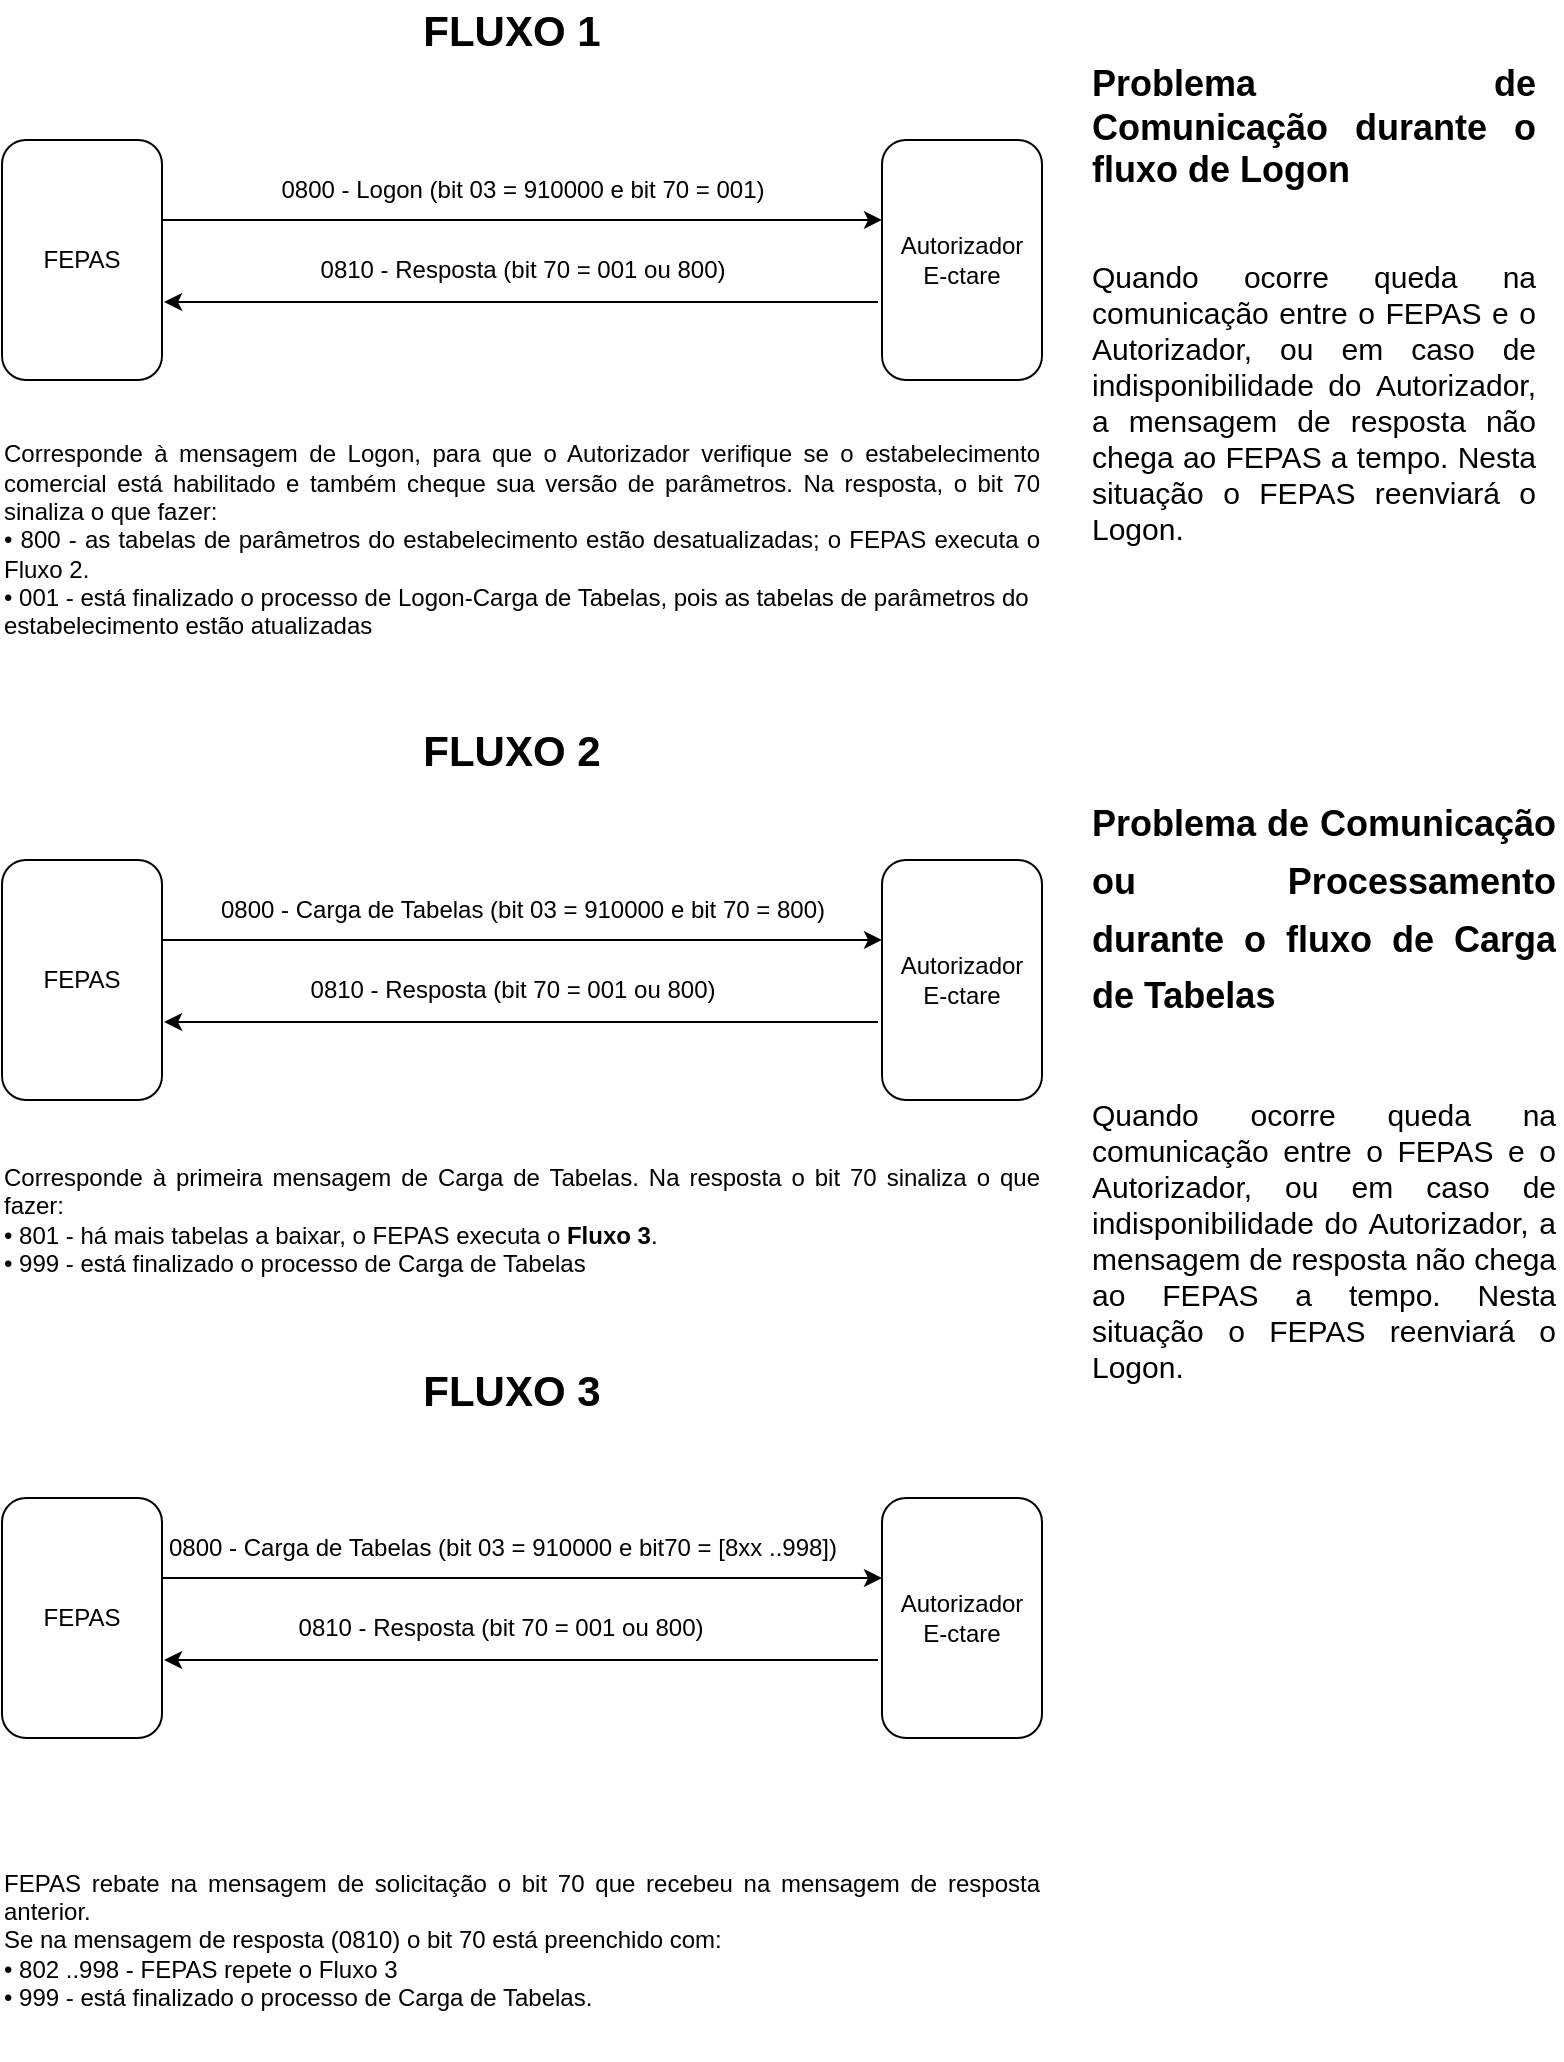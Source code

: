 <mxfile version="22.1.16" type="device" pages="3">
  <diagram id="C5RBs43oDa-KdzZeNtuy" name="Flugrama FEPAS - Autorizador">
    <mxGraphModel dx="926" dy="560" grid="1" gridSize="10" guides="1" tooltips="1" connect="1" arrows="1" fold="1" page="1" pageScale="1" pageWidth="827" pageHeight="1169" math="0" shadow="0">
      <root>
        <mxCell id="WIyWlLk6GJQsqaUBKTNV-0" />
        <mxCell id="WIyWlLk6GJQsqaUBKTNV-1" parent="WIyWlLk6GJQsqaUBKTNV-0" />
        <mxCell id="EzLDrlJiap-YBhieLcaM-4" value="FEPAS" style="rounded=1;whiteSpace=wrap;html=1;" vertex="1" parent="WIyWlLk6GJQsqaUBKTNV-1">
          <mxGeometry x="40" y="80" width="80" height="120" as="geometry" />
        </mxCell>
        <mxCell id="EzLDrlJiap-YBhieLcaM-7" value="Autorizador&lt;br&gt;E-ctare" style="rounded=1;whiteSpace=wrap;html=1;" vertex="1" parent="WIyWlLk6GJQsqaUBKTNV-1">
          <mxGeometry x="480" y="80" width="80" height="120" as="geometry" />
        </mxCell>
        <mxCell id="EzLDrlJiap-YBhieLcaM-14" value="" style="endArrow=classic;html=1;rounded=0;entryX=0;entryY=0.333;entryDx=0;entryDy=0;entryPerimeter=0;" edge="1" parent="WIyWlLk6GJQsqaUBKTNV-1" target="EzLDrlJiap-YBhieLcaM-7">
          <mxGeometry width="50" height="50" relative="1" as="geometry">
            <mxPoint x="120" y="120.04" as="sourcePoint" />
            <mxPoint x="300" y="120.0" as="targetPoint" />
          </mxGeometry>
        </mxCell>
        <mxCell id="EzLDrlJiap-YBhieLcaM-21" value="" style="endArrow=classic;html=1;rounded=0;exitX=-0.025;exitY=0.675;exitDx=0;exitDy=0;exitPerimeter=0;entryX=1.013;entryY=0.675;entryDx=0;entryDy=0;entryPerimeter=0;" edge="1" parent="WIyWlLk6GJQsqaUBKTNV-1" source="EzLDrlJiap-YBhieLcaM-7" target="EzLDrlJiap-YBhieLcaM-4">
          <mxGeometry width="50" height="50" relative="1" as="geometry">
            <mxPoint x="150" y="260" as="sourcePoint" />
            <mxPoint x="200" y="210" as="targetPoint" />
            <Array as="points">
              <mxPoint x="200" y="161" />
            </Array>
          </mxGeometry>
        </mxCell>
        <mxCell id="EzLDrlJiap-YBhieLcaM-25" value="&lt;div&gt;0800 - Logon (bit 03 = 910000 e bit 70 = 001)&lt;/div&gt;" style="text;html=1;align=center;verticalAlign=middle;resizable=0;points=[];autosize=1;strokeColor=none;fillColor=none;" vertex="1" parent="WIyWlLk6GJQsqaUBKTNV-1">
          <mxGeometry x="165" y="90" width="270" height="30" as="geometry" />
        </mxCell>
        <mxCell id="EzLDrlJiap-YBhieLcaM-26" value="FEPAS" style="rounded=1;whiteSpace=wrap;html=1;" vertex="1" parent="WIyWlLk6GJQsqaUBKTNV-1">
          <mxGeometry x="40" y="440" width="80" height="120" as="geometry" />
        </mxCell>
        <mxCell id="EzLDrlJiap-YBhieLcaM-27" value="Autorizador&lt;br&gt;E-ctare" style="rounded=1;whiteSpace=wrap;html=1;" vertex="1" parent="WIyWlLk6GJQsqaUBKTNV-1">
          <mxGeometry x="480" y="440" width="80" height="120" as="geometry" />
        </mxCell>
        <mxCell id="EzLDrlJiap-YBhieLcaM-28" value="" style="endArrow=classic;html=1;rounded=0;entryX=0;entryY=0.333;entryDx=0;entryDy=0;entryPerimeter=0;" edge="1" parent="WIyWlLk6GJQsqaUBKTNV-1" target="EzLDrlJiap-YBhieLcaM-27">
          <mxGeometry width="50" height="50" relative="1" as="geometry">
            <mxPoint x="120" y="480.04" as="sourcePoint" />
            <mxPoint x="300" y="480" as="targetPoint" />
          </mxGeometry>
        </mxCell>
        <mxCell id="EzLDrlJiap-YBhieLcaM-29" value="" style="endArrow=classic;html=1;rounded=0;exitX=-0.025;exitY=0.675;exitDx=0;exitDy=0;exitPerimeter=0;entryX=1.013;entryY=0.675;entryDx=0;entryDy=0;entryPerimeter=0;" edge="1" parent="WIyWlLk6GJQsqaUBKTNV-1" source="EzLDrlJiap-YBhieLcaM-27" target="EzLDrlJiap-YBhieLcaM-26">
          <mxGeometry width="50" height="50" relative="1" as="geometry">
            <mxPoint x="150" y="620" as="sourcePoint" />
            <mxPoint x="200" y="570" as="targetPoint" />
            <Array as="points">
              <mxPoint x="200" y="521" />
            </Array>
          </mxGeometry>
        </mxCell>
        <mxCell id="EzLDrlJiap-YBhieLcaM-30" value="&lt;div&gt;0800 - Carga de Tabelas (bit 03 = 910000 e bit 70 = 800)&lt;/div&gt;" style="text;html=1;align=center;verticalAlign=middle;resizable=0;points=[];autosize=1;strokeColor=none;fillColor=none;" vertex="1" parent="WIyWlLk6GJQsqaUBKTNV-1">
          <mxGeometry x="135" y="450" width="330" height="30" as="geometry" />
        </mxCell>
        <mxCell id="EzLDrlJiap-YBhieLcaM-31" value="FEPAS" style="rounded=1;whiteSpace=wrap;html=1;" vertex="1" parent="WIyWlLk6GJQsqaUBKTNV-1">
          <mxGeometry x="40" y="759" width="80" height="120" as="geometry" />
        </mxCell>
        <mxCell id="EzLDrlJiap-YBhieLcaM-32" value="Autorizador&lt;br&gt;E-ctare" style="rounded=1;whiteSpace=wrap;html=1;" vertex="1" parent="WIyWlLk6GJQsqaUBKTNV-1">
          <mxGeometry x="480" y="759" width="80" height="120" as="geometry" />
        </mxCell>
        <mxCell id="EzLDrlJiap-YBhieLcaM-34" value="" style="endArrow=classic;html=1;rounded=0;exitX=-0.025;exitY=0.675;exitDx=0;exitDy=0;exitPerimeter=0;entryX=1.013;entryY=0.675;entryDx=0;entryDy=0;entryPerimeter=0;" edge="1" parent="WIyWlLk6GJQsqaUBKTNV-1" source="EzLDrlJiap-YBhieLcaM-32" target="EzLDrlJiap-YBhieLcaM-31">
          <mxGeometry width="50" height="50" relative="1" as="geometry">
            <mxPoint x="140" y="939" as="sourcePoint" />
            <mxPoint x="190" y="889" as="targetPoint" />
            <Array as="points">
              <mxPoint x="190" y="840" />
            </Array>
          </mxGeometry>
        </mxCell>
        <mxCell id="EzLDrlJiap-YBhieLcaM-35" value="&lt;div&gt;0800 - Carga de Tabelas (bit 03 = 910000 e bit70 = [8xx ..998])&lt;/div&gt;" style="text;html=1;align=center;verticalAlign=middle;resizable=0;points=[];autosize=1;strokeColor=none;fillColor=none;" vertex="1" parent="WIyWlLk6GJQsqaUBKTNV-1">
          <mxGeometry x="110" y="769" width="360" height="30" as="geometry" />
        </mxCell>
        <mxCell id="EzLDrlJiap-YBhieLcaM-37" value="&lt;div&gt;0810 - Resposta (bit 70 = 001 ou 800)&lt;/div&gt;" style="text;html=1;align=center;verticalAlign=middle;resizable=0;points=[];autosize=1;strokeColor=none;fillColor=none;" vertex="1" parent="WIyWlLk6GJQsqaUBKTNV-1">
          <mxGeometry x="185" y="130" width="230" height="30" as="geometry" />
        </mxCell>
        <mxCell id="EzLDrlJiap-YBhieLcaM-38" value="&lt;div&gt;0810 - Resposta (bit 70 = 001 ou 800)&lt;/div&gt;" style="text;html=1;align=center;verticalAlign=middle;resizable=0;points=[];autosize=1;strokeColor=none;fillColor=none;" vertex="1" parent="WIyWlLk6GJQsqaUBKTNV-1">
          <mxGeometry x="180" y="490" width="230" height="30" as="geometry" />
        </mxCell>
        <mxCell id="EzLDrlJiap-YBhieLcaM-39" value="&lt;div&gt;0810 - Resposta (bit 70 = 001 ou 800)&lt;/div&gt;" style="text;html=1;align=center;verticalAlign=middle;resizable=0;points=[];autosize=1;strokeColor=none;fillColor=none;" vertex="1" parent="WIyWlLk6GJQsqaUBKTNV-1">
          <mxGeometry x="174" y="809" width="230" height="30" as="geometry" />
        </mxCell>
        <mxCell id="EzLDrlJiap-YBhieLcaM-42" value="&lt;div style=&quot;text-align: justify;&quot;&gt;Corresponde à mensagem de Logon, para que o Autorizador verifique se o estabelecimento comercial está habilitado e também cheque sua versão de parâmetros. Na resposta, o bit 70 sinaliza o que fazer:&lt;/div&gt;&lt;div style=&quot;text-align: justify;&quot;&gt;• 800 - as tabelas de parâmetros do estabelecimento estão desatualizadas; o FEPAS executa o Fluxo 2.&lt;/div&gt;&lt;div style=&quot;text-align: justify;&quot;&gt;• 001 - está finalizado o processo de Logon-Carga de Tabelas, pois as tabelas de parâmetros do&lt;/div&gt;&lt;div style=&quot;text-align: justify;&quot;&gt;estabelecimento estão atualizadas&lt;/div&gt;" style="text;html=1;strokeColor=none;fillColor=none;align=center;verticalAlign=middle;whiteSpace=wrap;rounded=0;" vertex="1" parent="WIyWlLk6GJQsqaUBKTNV-1">
          <mxGeometry x="40" y="220" width="520" height="120" as="geometry" />
        </mxCell>
        <mxCell id="EzLDrlJiap-YBhieLcaM-43" value="FLUXO 1" style="text;html=1;strokeColor=none;fillColor=none;align=center;verticalAlign=middle;whiteSpace=wrap;rounded=0;fontSize=21;fontStyle=1" vertex="1" parent="WIyWlLk6GJQsqaUBKTNV-1">
          <mxGeometry x="200" y="10" width="190" height="30" as="geometry" />
        </mxCell>
        <mxCell id="EzLDrlJiap-YBhieLcaM-45" value="" style="endArrow=classic;html=1;rounded=0;entryX=0;entryY=0.333;entryDx=0;entryDy=0;entryPerimeter=0;" edge="1" parent="WIyWlLk6GJQsqaUBKTNV-1">
          <mxGeometry width="50" height="50" relative="1" as="geometry">
            <mxPoint x="120" y="799.04" as="sourcePoint" />
            <mxPoint x="480" y="799" as="targetPoint" />
          </mxGeometry>
        </mxCell>
        <mxCell id="EzLDrlJiap-YBhieLcaM-46" value="&lt;div style=&quot;text-align: justify;&quot;&gt;&lt;div&gt;&lt;span style=&quot;background-color: initial;&quot;&gt;Corresponde à primeira mensagem de Carga de Tabelas. Na resposta o bit 70 sinaliza o que fazer:&lt;/span&gt;&lt;br&gt;&lt;/div&gt;&lt;div&gt;• 801 - há mais tabelas a baixar, o FEPAS executa o &lt;b&gt;Fluxo 3&lt;/b&gt;.&lt;/div&gt;&lt;div&gt;• 999 - está finalizado o processo de Carga de Tabelas&lt;/div&gt;&lt;/div&gt;" style="text;html=1;strokeColor=none;fillColor=none;align=center;verticalAlign=middle;whiteSpace=wrap;rounded=0;" vertex="1" parent="WIyWlLk6GJQsqaUBKTNV-1">
          <mxGeometry x="40" y="560" width="520" height="120" as="geometry" />
        </mxCell>
        <mxCell id="EzLDrlJiap-YBhieLcaM-47" value="FLUXO 2" style="text;html=1;strokeColor=none;fillColor=none;align=center;verticalAlign=middle;whiteSpace=wrap;rounded=0;fontSize=21;fontStyle=1" vertex="1" parent="WIyWlLk6GJQsqaUBKTNV-1">
          <mxGeometry x="200" y="370" width="190" height="30" as="geometry" />
        </mxCell>
        <mxCell id="EzLDrlJiap-YBhieLcaM-48" value="FLUXO 3" style="text;html=1;strokeColor=none;fillColor=none;align=center;verticalAlign=middle;whiteSpace=wrap;rounded=0;fontSize=21;fontStyle=1" vertex="1" parent="WIyWlLk6GJQsqaUBKTNV-1">
          <mxGeometry x="200" y="690" width="190" height="30" as="geometry" />
        </mxCell>
        <mxCell id="EzLDrlJiap-YBhieLcaM-49" value="&lt;div style=&quot;text-align: justify;&quot;&gt;&lt;div&gt;FEPAS rebate na mensagem de solicitação o bit 70 que recebeu na mensagem de resposta anterior.&amp;nbsp;&lt;/div&gt;&lt;div&gt;Se na mensagem de resposta (0810) o bit 70 está preenchido com:&lt;/div&gt;&lt;div&gt;• 802 ..998 - FEPAS repete o Fluxo 3&lt;/div&gt;&lt;div&gt;• 999 - está finalizado o processo de Carga de Tabelas.&lt;/div&gt;&lt;/div&gt;" style="text;html=1;strokeColor=none;fillColor=none;align=center;verticalAlign=middle;whiteSpace=wrap;rounded=0;" vertex="1" parent="WIyWlLk6GJQsqaUBKTNV-1">
          <mxGeometry x="40" y="920" width="520" height="120" as="geometry" />
        </mxCell>
        <mxCell id="EzLDrlJiap-YBhieLcaM-51" value="&lt;h1 style=&quot;text-align: justify; font-size: 18px;&quot;&gt;&lt;font style=&quot;font-size: 18px;&quot;&gt;Problema de Comunicação durante o fluxo de Logon&lt;br&gt;&lt;/font&gt;&lt;/h1&gt;&lt;div style=&quot;text-align: justify; font-size: 18px;&quot;&gt;&lt;br&gt;&lt;/div&gt;&lt;div style=&quot;font-size: 15px;&quot;&gt;&lt;div style=&quot;text-align: justify;&quot;&gt;Quando ocorre queda na comunicação entre o FEPAS e o Autorizador, ou em caso de indisponibilidade do&amp;nbsp;&lt;span style=&quot;background-color: initial;&quot;&gt;Autorizador, a mensagem de resposta não chega ao FEPAS a tempo. Nesta situação o FEPAS reenviará o Logon.&lt;/span&gt;&lt;/div&gt;&lt;/div&gt;" style="text;html=1;strokeColor=none;fillColor=none;spacing=5;spacingTop=-20;whiteSpace=wrap;overflow=hidden;rounded=0;" vertex="1" parent="WIyWlLk6GJQsqaUBKTNV-1">
          <mxGeometry x="580" y="40" width="230" height="270" as="geometry" />
        </mxCell>
        <mxCell id="EzLDrlJiap-YBhieLcaM-52" value="&lt;h1 style=&quot;text-align: justify;&quot;&gt;&lt;font style=&quot;&quot;&gt;&lt;font style=&quot;font-size: 18px;&quot;&gt;Problema de Comunicação ou Processamento durante o fluxo de Carga de Tabelas&lt;/font&gt;&lt;br&gt;&lt;/font&gt;&lt;/h1&gt;&lt;div style=&quot;text-align: justify; font-size: 18px;&quot;&gt;&lt;br&gt;&lt;/div&gt;&lt;div style=&quot;font-size: 15px;&quot;&gt;&lt;div style=&quot;text-align: justify;&quot;&gt;Quando ocorre queda na comunicação entre o FEPAS e o Autorizador, ou em caso de indisponibilidade do&amp;nbsp;&lt;span style=&quot;background-color: initial;&quot;&gt;Autorizador, a mensagem de resposta não chega ao FEPAS a tempo. Nesta situação o FEPAS reenviará o Logon.&lt;/span&gt;&lt;/div&gt;&lt;/div&gt;" style="text;html=1;strokeColor=none;fillColor=none;spacing=5;spacingTop=-20;whiteSpace=wrap;overflow=hidden;rounded=0;" vertex="1" parent="WIyWlLk6GJQsqaUBKTNV-1">
          <mxGeometry x="580" y="400" width="240" height="320" as="geometry" />
        </mxCell>
      </root>
    </mxGraphModel>
  </diagram>
  <diagram id="CAIOzUryI35Sn1zyBBky" name="Mensagens ISO-8583">
    <mxGraphModel dx="880" dy="532" grid="1" gridSize="10" guides="1" tooltips="1" connect="1" arrows="1" fold="1" page="1" pageScale="1" pageWidth="827" pageHeight="1169" math="0" shadow="0">
      <root>
        <mxCell id="0" />
        <mxCell id="1" parent="0" />
        <mxCell id="4sYbFBhwzTfrZ-bUFuKn-2" value="" style="rounded=0;whiteSpace=wrap;html=1;" vertex="1" parent="1">
          <mxGeometry x="71" y="41" width="480" height="140" as="geometry" />
        </mxCell>
        <mxCell id="5y00oeslSdQ-y9lNXhSl-4" value="Mensagem ISO-8583" style="rounded=0;whiteSpace=wrap;html=1;" vertex="1" parent="1">
          <mxGeometry x="151" y="41" width="469" height="40" as="geometry" />
        </mxCell>
        <mxCell id="5y00oeslSdQ-y9lNXhSl-5" value="Código da Transação" style="rounded=0;whiteSpace=wrap;html=1;" vertex="1" parent="1">
          <mxGeometry x="151" y="81" width="100" height="100" as="geometry" />
        </mxCell>
        <mxCell id="5y00oeslSdQ-y9lNXhSl-9" value="&lt;div&gt;Header&amp;nbsp;&lt;/div&gt;&lt;div&gt;(apenas TCP-IP)&lt;/div&gt;" style="rounded=0;whiteSpace=wrap;html=1;" vertex="1" parent="1">
          <mxGeometry x="41" y="41" width="110" height="140" as="geometry" />
        </mxCell>
        <mxCell id="5y00oeslSdQ-y9lNXhSl-10" value="&lt;div style=&quot;&quot;&gt;Primeiro mapa de&amp;nbsp;&lt;span style=&quot;background-color: initial;&quot;&gt;bits&lt;/span&gt;&lt;/div&gt;&lt;div style=&quot;&quot;&gt;&lt;span style=&quot;background-color: initial;&quot;&gt;&lt;br&gt;&lt;/span&gt;&lt;/div&gt;&lt;div style=&quot;&quot;&gt;(sempre presente)&lt;/div&gt;&lt;div style=&quot;&quot;&gt;&lt;br&gt;&lt;/div&gt;&lt;div style=&quot;&quot;&gt;&lt;br&gt;&lt;/div&gt;&lt;div style=&quot;&quot;&gt;1 a 64&lt;/div&gt;" style="rounded=0;whiteSpace=wrap;html=1;align=center;verticalAlign=top;" vertex="1" parent="1">
          <mxGeometry x="250" y="81" width="120" height="100" as="geometry" />
        </mxCell>
        <mxCell id="5y00oeslSdQ-y9lNXhSl-11" value="&lt;div&gt;Segundo mapa de bits&lt;/div&gt;&lt;div&gt;&lt;br&gt;&lt;/div&gt;&lt;div&gt;(presente se mapeado para a&amp;nbsp;&lt;span style=&quot;background-color: initial;&quot;&gt;transação)&lt;/span&gt;&lt;/div&gt;&lt;div&gt;&lt;br&gt;&lt;/div&gt;&lt;div&gt;65 a 128&lt;/div&gt;" style="rounded=0;whiteSpace=wrap;html=1;verticalAlign=top;" vertex="1" parent="1">
          <mxGeometry x="370" y="81" width="130" height="100" as="geometry" />
        </mxCell>
        <mxCell id="5y00oeslSdQ-y9lNXhSl-12" value="&lt;div&gt;Dados da&amp;nbsp;&lt;/div&gt;&lt;div&gt;Transação&lt;/div&gt;" style="rounded=0;whiteSpace=wrap;html=1;" vertex="1" parent="1">
          <mxGeometry x="500" y="81" width="120" height="100" as="geometry" />
        </mxCell>
        <mxCell id="5y00oeslSdQ-y9lNXhSl-14" value="&lt;div style=&quot;font-size: 15px;&quot;&gt;&lt;ul style=&quot;&quot;&gt;&lt;li style=&quot;text-align: justify;&quot;&gt;&lt;font style=&quot;font-size: 15px;&quot;&gt;&lt;b&gt;Header&lt;/b&gt;: contem o tamanho da Mensagem ISO-8583, em quatro bytes ASCII.&lt;/font&gt;&lt;/li&gt;&lt;ul&gt;&lt;li style=&quot;text-align: justify;&quot;&gt;&lt;font style=&quot;font-size: 15px;&quot;&gt;Tamanho máximo da mensagem : 9999 bytes&lt;/font&gt;&lt;/li&gt;&lt;li style=&quot;text-align: justify;&quot;&gt;&lt;font style=&quot;font-size: 15px;&quot;&gt;Exemplo de tamanho de uma mensagem com 123 bytes&lt;/font&gt;&lt;/li&gt;&lt;ul&gt;&lt;li style=&quot;text-align: justify;&quot;&gt;&lt;font style=&quot;font-size: 15px;&quot;&gt;Header = 0123&lt;/font&gt;&lt;/li&gt;&lt;/ul&gt;&lt;/ul&gt;&lt;/ul&gt;&lt;/div&gt;&lt;div style=&quot;text-align: justify; font-size: 15px;&quot;&gt;&lt;br&gt;&lt;/div&gt;" style="text;html=1;strokeColor=none;fillColor=none;align=left;verticalAlign=top;whiteSpace=wrap;rounded=0;" vertex="1" parent="1">
          <mxGeometry x="40" y="200" width="580" height="100" as="geometry" />
        </mxCell>
        <mxCell id="5y00oeslSdQ-y9lNXhSl-15" value="&lt;div style=&quot;font-size: 15px;&quot;&gt;&lt;ul style=&quot;&quot;&gt;&lt;li style=&quot;text-align: justify;&quot;&gt;&lt;b&gt;Código da Transação&lt;/b&gt;: é um campo de quatro posições, indicando o tipo de transação&lt;br&gt;&lt;/li&gt;&lt;ul&gt;&lt;li style=&quot;text-align: justify;&quot;&gt;&amp;nbsp;Exemplo: 0800 = Abertura de Sessão&lt;br&gt;&lt;/li&gt;&lt;/ul&gt;&lt;/ul&gt;&lt;/div&gt;&lt;div style=&quot;text-align: justify; font-size: 15px;&quot;&gt;&lt;br&gt;&lt;/div&gt;" style="text;html=1;strokeColor=none;fillColor=none;align=left;verticalAlign=top;whiteSpace=wrap;rounded=0;" vertex="1" parent="1">
          <mxGeometry x="41" y="320" width="579" height="100" as="geometry" />
        </mxCell>
        <mxCell id="5y00oeslSdQ-y9lNXhSl-17" value="&lt;div style=&quot;font-size: 15px;&quot;&gt;&lt;ul style=&quot;&quot;&gt;&lt;li style=&quot;text-align: justify;&quot;&gt;&lt;span style=&quot;background-color: initial;&quot;&gt;&lt;b&gt;Mapas de bits&lt;/b&gt;: o primeiro mapa de bits corresponde aos campos 1 a 64 e o segundo aos campos 65 a 128. Cada bit dentro destes dois mapas codifica a presença ou ausência do dado a que se refere dentro do campo “Dados da Transação”, acima representado.&amp;nbsp;&lt;/span&gt;&lt;/li&gt;&lt;ul&gt;&lt;li style=&quot;text-align: justify;&quot;&gt;Quando determinado bit estiver ligado, significa que o respectivo dado está presente na mensagem.&lt;/li&gt;&lt;li style=&quot;text-align: justify;&quot;&gt;&lt;i&gt;O bit 1 é um caso especial e, quando ligado, sinaliza que o segundo mapa de bits está presente na mensagem.&amp;nbsp;&lt;/i&gt;&lt;/li&gt;&lt;/ul&gt;&lt;/ul&gt;&lt;/div&gt;" style="text;html=1;strokeColor=none;fillColor=none;align=left;verticalAlign=top;whiteSpace=wrap;rounded=0;" vertex="1" parent="1">
          <mxGeometry x="41" y="440" width="579" height="170" as="geometry" />
        </mxCell>
        <mxCell id="J5DKO_SHzQAB6CgfS1zZ-4" value="&lt;div style=&quot;font-size: 15px;&quot;&gt;&lt;ul style=&quot;&quot;&gt;&lt;li style=&quot;text-align: justify;&quot;&gt;&lt;font style=&quot;font-size: 15px;&quot;&gt;&lt;b&gt;Dados da Transação&lt;/b&gt;: consistem de uma sequencia de campos, sem delimitadores entre si, que definem os dados necessários nas mensagens de solicitação ou de resposta. Estes campos são enumerados de 1 a 128, cada um devidamente especificado pela norma ISO-8583. Neste documento os campos presentes na mensagem ISO-8583 são também chamados de “bits” (ex, bit 4 corresponde ao campo 4 – valor total da transação).&lt;/font&gt;&lt;/li&gt;&lt;ul&gt;&lt;li style=&quot;text-align: justify;&quot;&gt;Os campos podem ser numéricos, alfanuméricos e binários. Os campos numéricos e alfanuméricos possuem como conteúdo caracteres válidos em ASCII. Já os campos binários devem ser convertidos para ASCII no procedimento de montagem da mensagem.&amp;nbsp;&lt;/li&gt;&lt;li style=&quot;text-align: justify;&quot;&gt;A conversão é feita isolando-se cada semi-byte do número e aplicando a tabela de conversão:&lt;/li&gt;&lt;ul&gt;&lt;li style=&quot;text-align: justify;&quot;&gt;0x00 -→ ‘0’, ..., 0x09 -→ ‘9’, 0x0a -→ ‘A’, ..., 0x0f -→ ‘F’&lt;/li&gt;&lt;/ul&gt;&lt;li style=&quot;text-align: justify;&quot;&gt;&lt;span style=&quot;background-color: initial;&quot;&gt;Os campos podem ser de tamanho fixo ou variável. Os campos de tamanho variável, identificados por LLVar ou LLLVar, devem codificar dentro da mensagem formatada o respectivo tamanho, sendo de 00 a 99 para os definidos como LLVar, ou 00 a 999 para os LLLVar. Este tamanho é codificado antes do dado do campo propriamente dito.&lt;/span&gt;&lt;br&gt;&lt;/li&gt;&lt;/ul&gt;&lt;/ul&gt;&lt;/div&gt;" style="text;html=1;strokeColor=none;fillColor=none;align=left;verticalAlign=top;whiteSpace=wrap;rounded=0;" vertex="1" parent="1">
          <mxGeometry x="41" y="640" width="579" height="360" as="geometry" />
        </mxCell>
      </root>
    </mxGraphModel>
  </diagram>
  <diagram id="mIr8TaFR2KxrMuigOCG3" name="Resumo">
    <mxGraphModel dx="880" dy="532" grid="1" gridSize="10" guides="1" tooltips="1" connect="1" arrows="1" fold="1" page="1" pageScale="1" pageWidth="827" pageHeight="1169" math="0" shadow="0">
      <root>
        <mxCell id="0" />
        <mxCell id="1" parent="0" />
        <mxCell id="TV1WS6Qc_Ne7hhe_LjBf-1" value="&lt;div style=&quot;font-size: 18px;&quot;&gt;&lt;b style=&quot;&quot;&gt;&lt;font style=&quot;font-size: 18px;&quot;&gt;Logon - Carga de Tabelas&lt;br&gt;&lt;/font&gt;&lt;/b&gt;&lt;/div&gt;&lt;div style=&quot;text-align: justify; font-size: 18px;&quot;&gt;&lt;br&gt;&lt;/div&gt;&lt;div style=&quot;text-align: justify; font-size: 18px;&quot;&gt;&lt;br&gt;&lt;/div&gt;&lt;div style=&quot;text-align: justify; font-size: 15px;&quot;&gt;&lt;ul style=&quot;&quot;&gt;&lt;li style=&quot;&quot;&gt;&lt;font style=&quot;font-size: 15px;&quot;&gt;É um processo utilizado para validar um estabelecimento comercial com o Autorizador.&lt;/font&gt;&lt;/li&gt;&lt;li style=&quot;&quot;&gt;&lt;font style=&quot;font-size: 15px;&quot;&gt;Ele é utilizado para indicar se uma carga de tabelas deve ser iniciada, o que só deve ocorrer se a versão da tabela no Autorizador for diferente da versão na &lt;b style=&quot;&quot;&gt;FEPAS&amp;nbsp;&lt;/b&gt;&lt;span style=&quot;&quot;&gt;(Front-End Payment Authorization System).&lt;/span&gt;&lt;/font&gt;&lt;/li&gt;&lt;li style=&quot;&quot;&gt;&lt;font style=&quot;font-size: 15px;&quot;&gt;O Logon deve ser realizado pelo menos uma vez ao dia ou em situações específicas, como quando o &lt;b&gt;TEF &lt;/b&gt;(Transferência Eletrônica de Fundos) é colocado em operação ou diariamente em um horário específico.&lt;/font&gt;&lt;/li&gt;&lt;li style=&quot;&quot;&gt;&lt;font style=&quot;font-size: 15px;&quot;&gt;A &lt;b&gt;FEPAS &lt;/b&gt;envia a versão atual das tabelas carregadas no estabelecimento comercial durante o processo de Logon.&lt;/font&gt;&lt;/li&gt;&lt;li style=&quot;&quot;&gt;&lt;font style=&quot;font-size: 15px;&quot;&gt;O Autorizador verifica esses dados e indica a necessidade de realizar uma carga de tabelas se as tabelas estiverem desatualizadas.&lt;/font&gt;&lt;/li&gt;&lt;li style=&quot;&quot;&gt;&lt;font style=&quot;font-size: 15px;&quot;&gt;Se as tabelas da &lt;b&gt;FEPAS &lt;/b&gt;estiverem desatualizadas, o processo de carga de tabelas é iniciado enviando uma mensagem 0800 com o bit 70 = 800, indicando o início do carregamento.&lt;/font&gt;&lt;/li&gt;&lt;li style=&quot;&quot;&gt;&lt;font style=&quot;font-size: 15px;&quot;&gt;O Autorizador responde à mensagem enviando informações nos bits 47, 48 e 62.&lt;/font&gt;&lt;/li&gt;&lt;/ul&gt;&lt;/div&gt;" style="text;html=1;strokeColor=none;fillColor=none;align=center;verticalAlign=top;whiteSpace=wrap;rounded=0;" vertex="1" parent="1">
          <mxGeometry x="40" width="760" height="310" as="geometry" />
        </mxCell>
      </root>
    </mxGraphModel>
  </diagram>
</mxfile>
